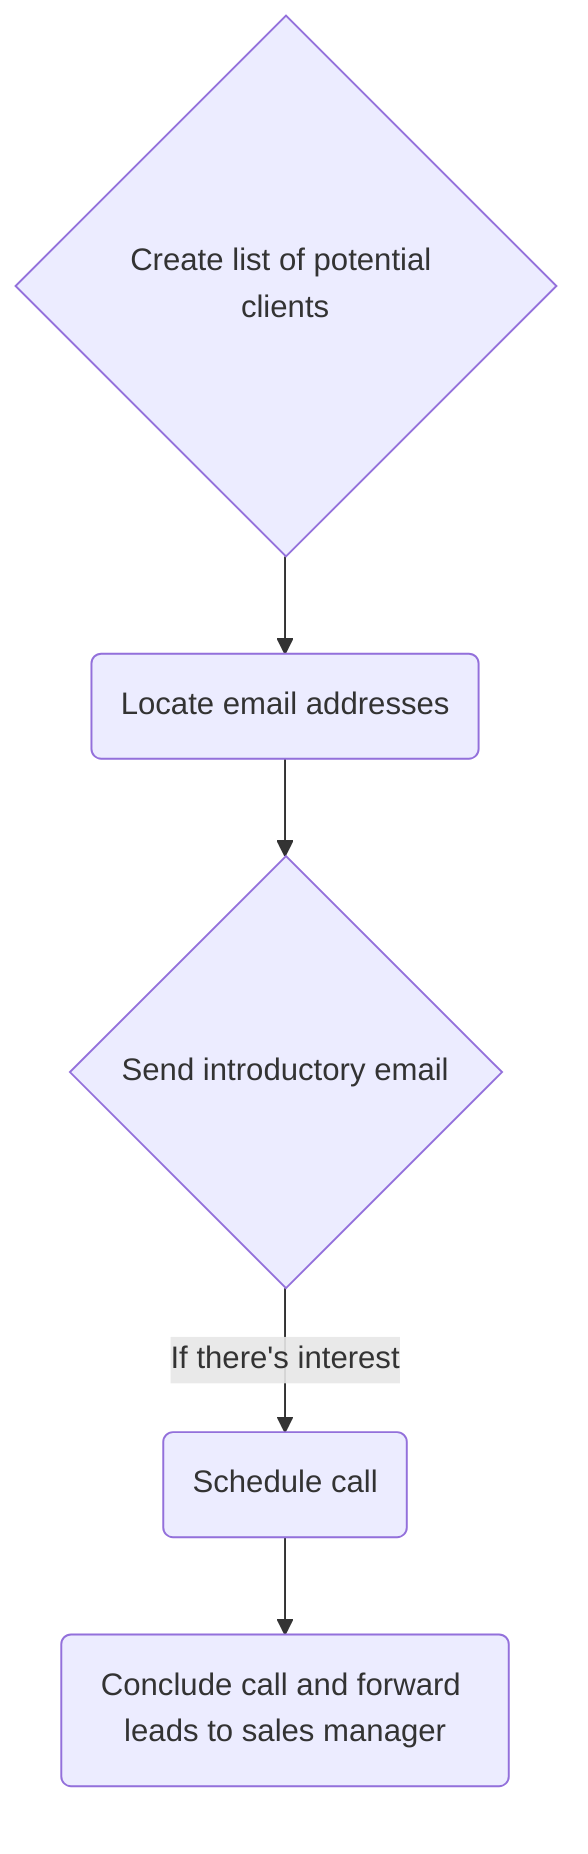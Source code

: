 graph TD
A{Create list of potential clients} --> B(Locate email addresses)
B --> C{Send introductory email}
C -- If there's interest --> D(Schedule call)
D --> E(Conclude call and forward leads to sales manager)